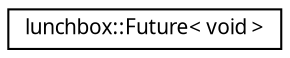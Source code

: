 digraph "Graphical Class Hierarchy"
{
  edge [fontname="Sans",fontsize="10",labelfontname="Sans",labelfontsize="10"];
  node [fontname="Sans",fontsize="10",shape=record];
  rankdir="LR";
  Node1 [label="lunchbox::Future\< void \>",height=0.2,width=0.4,color="black", fillcolor="white", style="filled",URL="$classlunchbox_1_1_future_3_01void_01_4.html",tooltip="Future template specialization for void. "];
}
